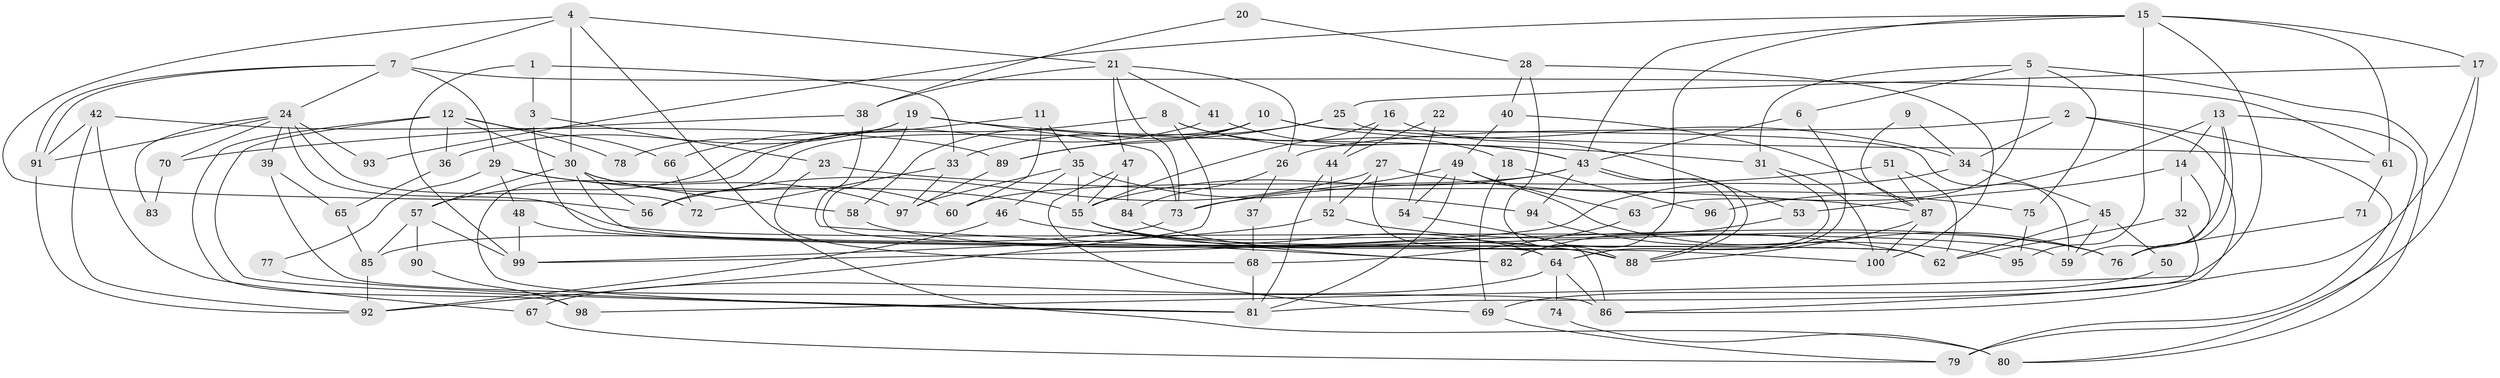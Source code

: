 // Generated by graph-tools (version 1.1) at 2025/11/02/21/25 10:11:14]
// undirected, 100 vertices, 200 edges
graph export_dot {
graph [start="1"]
  node [color=gray90,style=filled];
  1;
  2;
  3;
  4;
  5;
  6;
  7;
  8;
  9;
  10;
  11;
  12;
  13;
  14;
  15;
  16;
  17;
  18;
  19;
  20;
  21;
  22;
  23;
  24;
  25;
  26;
  27;
  28;
  29;
  30;
  31;
  32;
  33;
  34;
  35;
  36;
  37;
  38;
  39;
  40;
  41;
  42;
  43;
  44;
  45;
  46;
  47;
  48;
  49;
  50;
  51;
  52;
  53;
  54;
  55;
  56;
  57;
  58;
  59;
  60;
  61;
  62;
  63;
  64;
  65;
  66;
  67;
  68;
  69;
  70;
  71;
  72;
  73;
  74;
  75;
  76;
  77;
  78;
  79;
  80;
  81;
  82;
  83;
  84;
  85;
  86;
  87;
  88;
  89;
  90;
  91;
  92;
  93;
  94;
  95;
  96;
  97;
  98;
  99;
  100;
  1 -- 3;
  1 -- 99;
  1 -- 33;
  2 -- 34;
  2 -- 26;
  2 -- 79;
  2 -- 86;
  3 -- 62;
  3 -- 23;
  4 -- 7;
  4 -- 56;
  4 -- 21;
  4 -- 30;
  4 -- 80;
  5 -- 80;
  5 -- 31;
  5 -- 6;
  5 -- 63;
  5 -- 75;
  6 -- 43;
  6 -- 64;
  7 -- 91;
  7 -- 91;
  7 -- 24;
  7 -- 29;
  7 -- 61;
  8 -- 43;
  8 -- 57;
  8 -- 18;
  8 -- 92;
  9 -- 34;
  9 -- 87;
  10 -- 59;
  10 -- 89;
  10 -- 34;
  10 -- 56;
  10 -- 58;
  11 -- 35;
  11 -- 60;
  11 -- 66;
  12 -- 36;
  12 -- 30;
  12 -- 66;
  12 -- 78;
  12 -- 81;
  12 -- 98;
  13 -- 14;
  13 -- 76;
  13 -- 59;
  13 -- 80;
  13 -- 96;
  14 -- 76;
  14 -- 53;
  14 -- 32;
  15 -- 43;
  15 -- 17;
  15 -- 61;
  15 -- 82;
  15 -- 93;
  15 -- 95;
  15 -- 98;
  16 -- 44;
  16 -- 55;
  16 -- 53;
  17 -- 86;
  17 -- 25;
  17 -- 79;
  18 -- 69;
  18 -- 96;
  19 -- 73;
  19 -- 64;
  19 -- 31;
  19 -- 36;
  19 -- 78;
  20 -- 38;
  20 -- 28;
  21 -- 41;
  21 -- 26;
  21 -- 38;
  21 -- 47;
  21 -- 73;
  22 -- 54;
  22 -- 44;
  23 -- 87;
  23 -- 68;
  24 -- 91;
  24 -- 72;
  24 -- 39;
  24 -- 59;
  24 -- 70;
  24 -- 83;
  24 -- 93;
  25 -- 61;
  25 -- 33;
  25 -- 89;
  26 -- 84;
  26 -- 37;
  27 -- 88;
  27 -- 52;
  27 -- 56;
  27 -- 75;
  28 -- 100;
  28 -- 88;
  28 -- 40;
  29 -- 55;
  29 -- 48;
  29 -- 77;
  29 -- 97;
  30 -- 56;
  30 -- 57;
  30 -- 58;
  30 -- 60;
  30 -- 62;
  31 -- 64;
  31 -- 100;
  32 -- 81;
  32 -- 62;
  33 -- 97;
  33 -- 72;
  34 -- 45;
  34 -- 99;
  35 -- 46;
  35 -- 55;
  35 -- 94;
  35 -- 97;
  36 -- 65;
  37 -- 68;
  38 -- 82;
  38 -- 70;
  39 -- 86;
  39 -- 65;
  40 -- 49;
  40 -- 87;
  41 -- 43;
  41 -- 81;
  42 -- 89;
  42 -- 92;
  42 -- 67;
  42 -- 91;
  43 -- 88;
  43 -- 88;
  43 -- 94;
  43 -- 55;
  43 -- 60;
  44 -- 52;
  44 -- 81;
  45 -- 62;
  45 -- 59;
  45 -- 50;
  46 -- 92;
  46 -- 88;
  47 -- 55;
  47 -- 69;
  47 -- 84;
  48 -- 99;
  48 -- 100;
  49 -- 76;
  49 -- 73;
  49 -- 54;
  49 -- 63;
  49 -- 81;
  50 -- 69;
  51 -- 62;
  51 -- 87;
  51 -- 73;
  52 -- 99;
  52 -- 62;
  53 -- 82;
  54 -- 86;
  55 -- 64;
  55 -- 76;
  55 -- 82;
  57 -- 85;
  57 -- 90;
  57 -- 99;
  58 -- 76;
  61 -- 71;
  63 -- 68;
  64 -- 67;
  64 -- 74;
  64 -- 86;
  65 -- 85;
  66 -- 72;
  67 -- 79;
  68 -- 81;
  69 -- 79;
  70 -- 83;
  71 -- 76;
  73 -- 85;
  74 -- 80;
  75 -- 95;
  77 -- 81;
  84 -- 88;
  85 -- 92;
  87 -- 100;
  87 -- 88;
  89 -- 97;
  90 -- 98;
  91 -- 92;
  94 -- 95;
}
